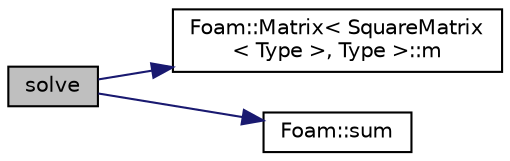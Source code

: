 digraph "solve"
{
  bgcolor="transparent";
  edge [fontname="Helvetica",fontsize="10",labelfontname="Helvetica",labelfontsize="10"];
  node [fontname="Helvetica",fontsize="10",shape=record];
  rankdir="LR";
  Node55 [label="solve",height=0.2,width=0.4,color="black", fillcolor="grey75", style="filled", fontcolor="black"];
  Node55 -> Node56 [color="midnightblue",fontsize="10",style="solid",fontname="Helvetica"];
  Node56 [label="Foam::Matrix\< SquareMatrix\l\< Type \>, Type \>::m",height=0.2,width=0.4,color="black",URL="$a27889.html#a910305ebc963132f09b276357a5a6da0",tooltip="Return the number of rows. "];
  Node55 -> Node57 [color="midnightblue",fontsize="10",style="solid",fontname="Helvetica"];
  Node57 [label="Foam::sum",height=0.2,width=0.4,color="black",URL="$a21851.html#a3d8733143aad0e03b300186ab4bef137"];
}
